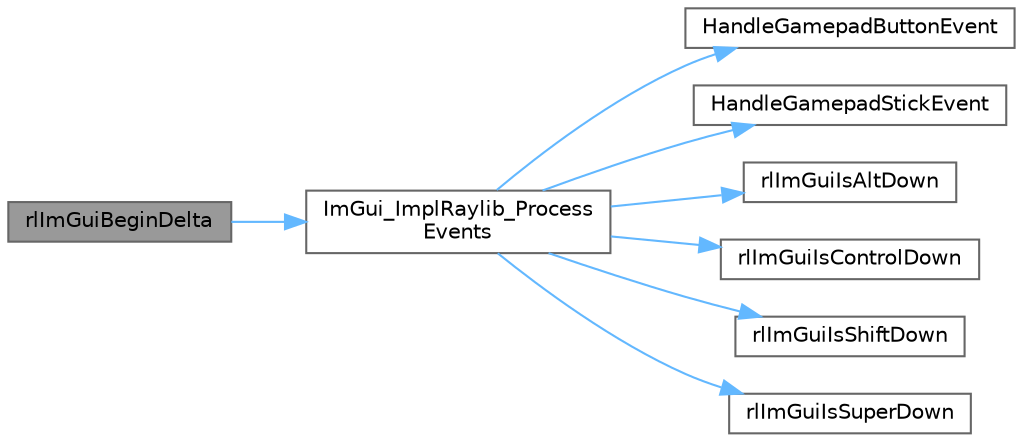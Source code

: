 digraph "rlImGuiBeginDelta"
{
 // LATEX_PDF_SIZE
  bgcolor="transparent";
  edge [fontname=Helvetica,fontsize=10,labelfontname=Helvetica,labelfontsize=10];
  node [fontname=Helvetica,fontsize=10,shape=box,height=0.2,width=0.4];
  rankdir="LR";
  Node1 [id="Node000001",label="rlImGuiBeginDelta",height=0.2,width=0.4,color="gray40", fillcolor="grey60", style="filled", fontcolor="black",tooltip="Starts a new ImGui Frame with a specified delta time."];
  Node1 -> Node2 [id="edge1_Node000001_Node000002",color="steelblue1",style="solid",tooltip=" "];
  Node2 [id="Node000002",label="ImGui_ImplRaylib_Process\lEvents",height=0.2,width=0.4,color="grey40", fillcolor="white", style="filled",URL="$rl_im_gui_8cpp.html#ac7534a7fcd2a02821edaff0e9abd7d71",tooltip=" "];
  Node2 -> Node3 [id="edge2_Node000002_Node000003",color="steelblue1",style="solid",tooltip=" "];
  Node3 [id="Node000003",label="HandleGamepadButtonEvent",height=0.2,width=0.4,color="grey40", fillcolor="white", style="filled",URL="$rl_im_gui_8cpp.html#a3e17bbf481c1730ebe675fbdf7274ef9",tooltip=" "];
  Node2 -> Node4 [id="edge3_Node000002_Node000004",color="steelblue1",style="solid",tooltip=" "];
  Node4 [id="Node000004",label="HandleGamepadStickEvent",height=0.2,width=0.4,color="grey40", fillcolor="white", style="filled",URL="$rl_im_gui_8cpp.html#a77958275af37238a59737a67b3793229",tooltip=" "];
  Node2 -> Node5 [id="edge4_Node000002_Node000005",color="steelblue1",style="solid",tooltip=" "];
  Node5 [id="Node000005",label="rlImGuiIsAltDown",height=0.2,width=0.4,color="grey40", fillcolor="white", style="filled",URL="$rl_im_gui_8cpp.html#a835fb4f34941221018a7ef89a8a324b8",tooltip=" "];
  Node2 -> Node6 [id="edge5_Node000002_Node000006",color="steelblue1",style="solid",tooltip=" "];
  Node6 [id="Node000006",label="rlImGuiIsControlDown",height=0.2,width=0.4,color="grey40", fillcolor="white", style="filled",URL="$rl_im_gui_8cpp.html#a60174badb1ca8daecff7e9e7561d6e1c",tooltip=" "];
  Node2 -> Node7 [id="edge6_Node000002_Node000007",color="steelblue1",style="solid",tooltip=" "];
  Node7 [id="Node000007",label="rlImGuiIsShiftDown",height=0.2,width=0.4,color="grey40", fillcolor="white", style="filled",URL="$rl_im_gui_8cpp.html#a4b7c99e151ee287ef8e9b5ee09838748",tooltip=" "];
  Node2 -> Node8 [id="edge7_Node000002_Node000008",color="steelblue1",style="solid",tooltip=" "];
  Node8 [id="Node000008",label="rlImGuiIsSuperDown",height=0.2,width=0.4,color="grey40", fillcolor="white", style="filled",URL="$rl_im_gui_8cpp.html#a0097e258d41bff1e36d55115ed11de78",tooltip=" "];
}
